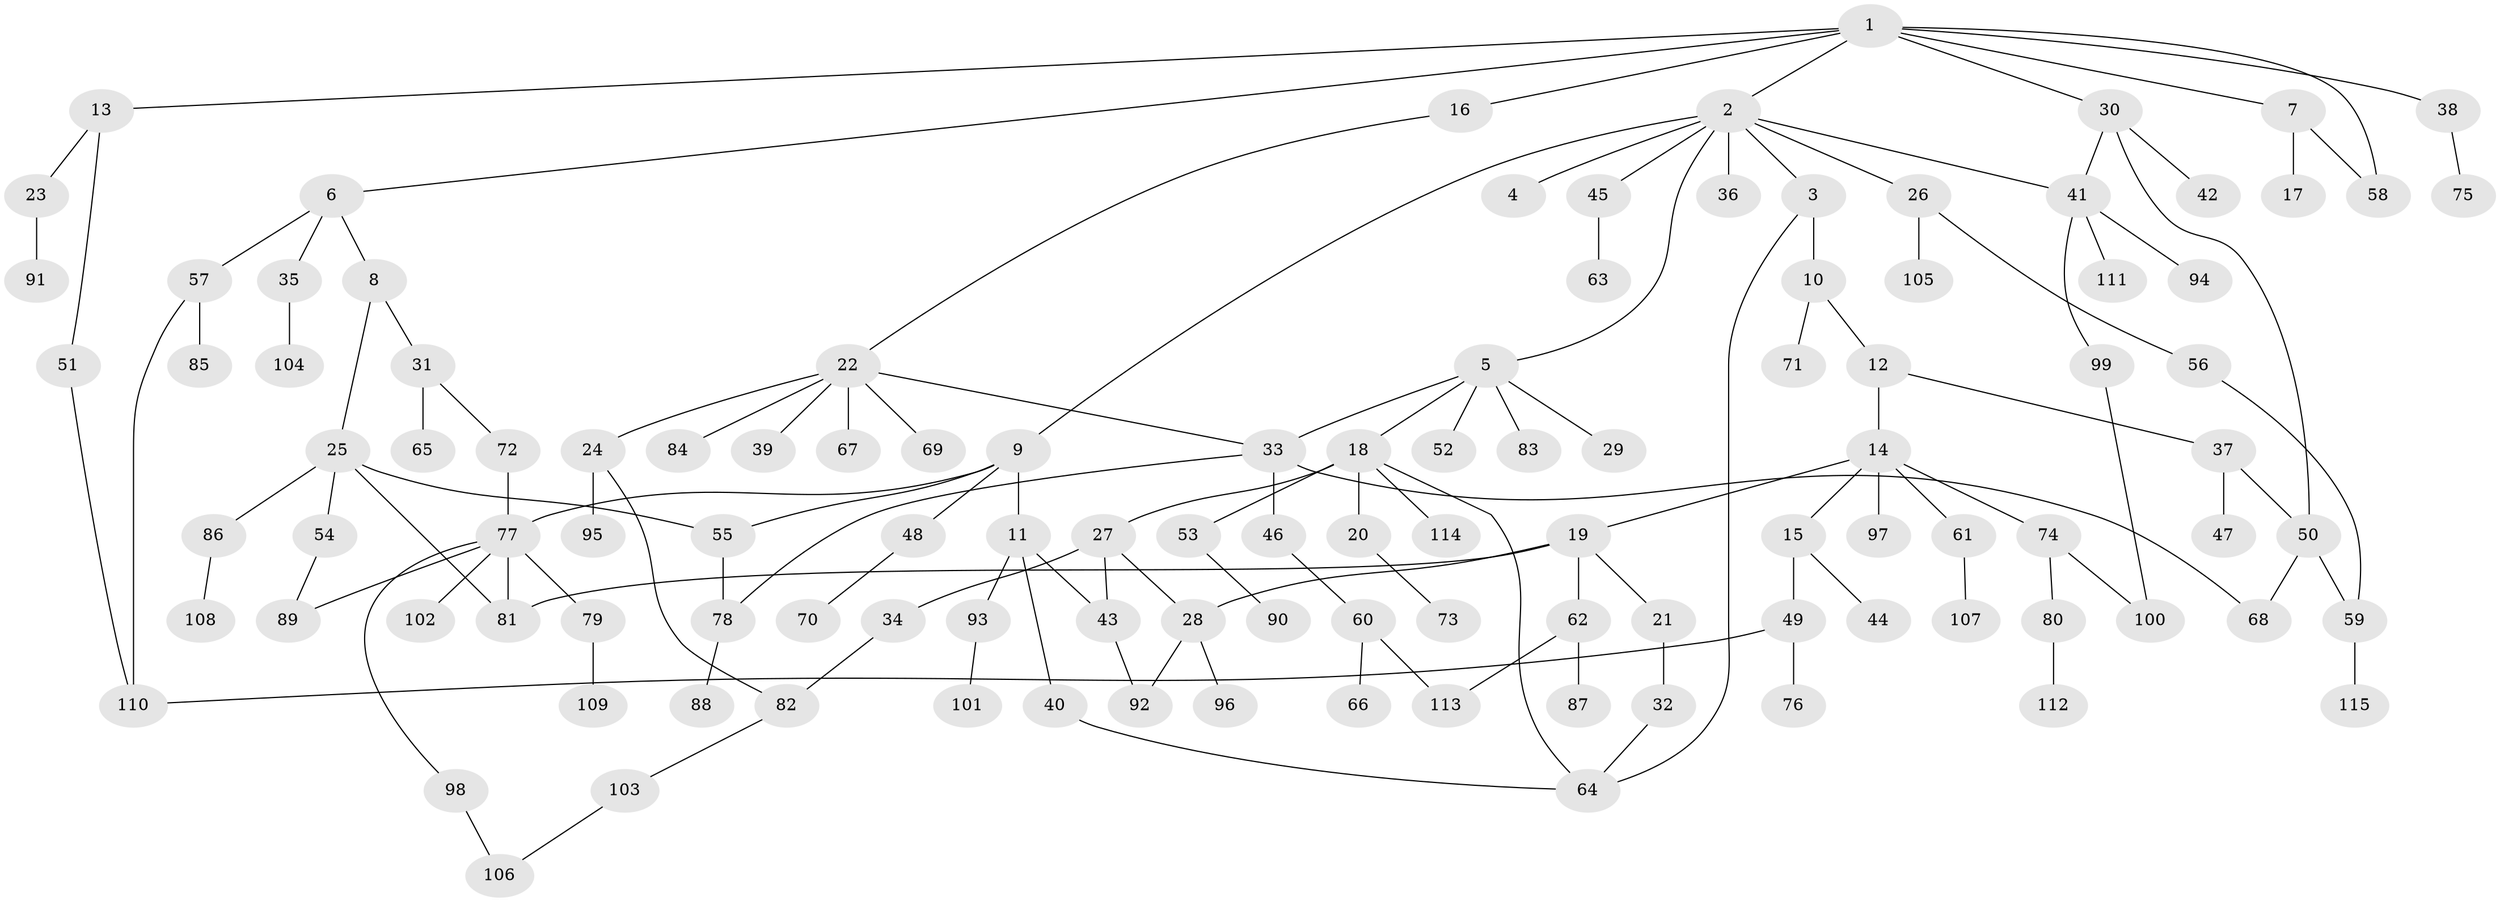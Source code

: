 // Generated by graph-tools (version 1.1) at 2025/42/03/09/25 04:42:58]
// undirected, 115 vertices, 138 edges
graph export_dot {
graph [start="1"]
  node [color=gray90,style=filled];
  1;
  2;
  3;
  4;
  5;
  6;
  7;
  8;
  9;
  10;
  11;
  12;
  13;
  14;
  15;
  16;
  17;
  18;
  19;
  20;
  21;
  22;
  23;
  24;
  25;
  26;
  27;
  28;
  29;
  30;
  31;
  32;
  33;
  34;
  35;
  36;
  37;
  38;
  39;
  40;
  41;
  42;
  43;
  44;
  45;
  46;
  47;
  48;
  49;
  50;
  51;
  52;
  53;
  54;
  55;
  56;
  57;
  58;
  59;
  60;
  61;
  62;
  63;
  64;
  65;
  66;
  67;
  68;
  69;
  70;
  71;
  72;
  73;
  74;
  75;
  76;
  77;
  78;
  79;
  80;
  81;
  82;
  83;
  84;
  85;
  86;
  87;
  88;
  89;
  90;
  91;
  92;
  93;
  94;
  95;
  96;
  97;
  98;
  99;
  100;
  101;
  102;
  103;
  104;
  105;
  106;
  107;
  108;
  109;
  110;
  111;
  112;
  113;
  114;
  115;
  1 -- 2;
  1 -- 6;
  1 -- 7;
  1 -- 13;
  1 -- 16;
  1 -- 30;
  1 -- 38;
  1 -- 58;
  2 -- 3;
  2 -- 4;
  2 -- 5;
  2 -- 9;
  2 -- 26;
  2 -- 36;
  2 -- 45;
  2 -- 41;
  3 -- 10;
  3 -- 64;
  5 -- 18;
  5 -- 29;
  5 -- 33;
  5 -- 52;
  5 -- 83;
  6 -- 8;
  6 -- 35;
  6 -- 57;
  7 -- 17;
  7 -- 58;
  8 -- 25;
  8 -- 31;
  9 -- 11;
  9 -- 48;
  9 -- 55;
  9 -- 77;
  10 -- 12;
  10 -- 71;
  11 -- 40;
  11 -- 93;
  11 -- 43;
  12 -- 14;
  12 -- 37;
  13 -- 23;
  13 -- 51;
  14 -- 15;
  14 -- 19;
  14 -- 61;
  14 -- 74;
  14 -- 97;
  15 -- 44;
  15 -- 49;
  16 -- 22;
  18 -- 20;
  18 -- 27;
  18 -- 53;
  18 -- 64;
  18 -- 114;
  19 -- 21;
  19 -- 62;
  19 -- 28;
  19 -- 81;
  20 -- 73;
  21 -- 32;
  22 -- 24;
  22 -- 39;
  22 -- 67;
  22 -- 69;
  22 -- 84;
  22 -- 33;
  23 -- 91;
  24 -- 95;
  24 -- 82;
  25 -- 54;
  25 -- 81;
  25 -- 86;
  25 -- 55;
  26 -- 56;
  26 -- 105;
  27 -- 28;
  27 -- 34;
  27 -- 43;
  28 -- 92;
  28 -- 96;
  30 -- 41;
  30 -- 42;
  30 -- 50;
  31 -- 65;
  31 -- 72;
  32 -- 64;
  33 -- 46;
  33 -- 68;
  33 -- 78;
  34 -- 82;
  35 -- 104;
  37 -- 47;
  37 -- 50;
  38 -- 75;
  40 -- 64;
  41 -- 94;
  41 -- 99;
  41 -- 111;
  43 -- 92;
  45 -- 63;
  46 -- 60;
  48 -- 70;
  49 -- 76;
  49 -- 110;
  50 -- 68;
  50 -- 59;
  51 -- 110;
  53 -- 90;
  54 -- 89;
  55 -- 78;
  56 -- 59;
  57 -- 85;
  57 -- 110;
  59 -- 115;
  60 -- 66;
  60 -- 113;
  61 -- 107;
  62 -- 87;
  62 -- 113;
  72 -- 77;
  74 -- 80;
  74 -- 100;
  77 -- 79;
  77 -- 98;
  77 -- 102;
  77 -- 89;
  77 -- 81;
  78 -- 88;
  79 -- 109;
  80 -- 112;
  82 -- 103;
  86 -- 108;
  93 -- 101;
  98 -- 106;
  99 -- 100;
  103 -- 106;
}

